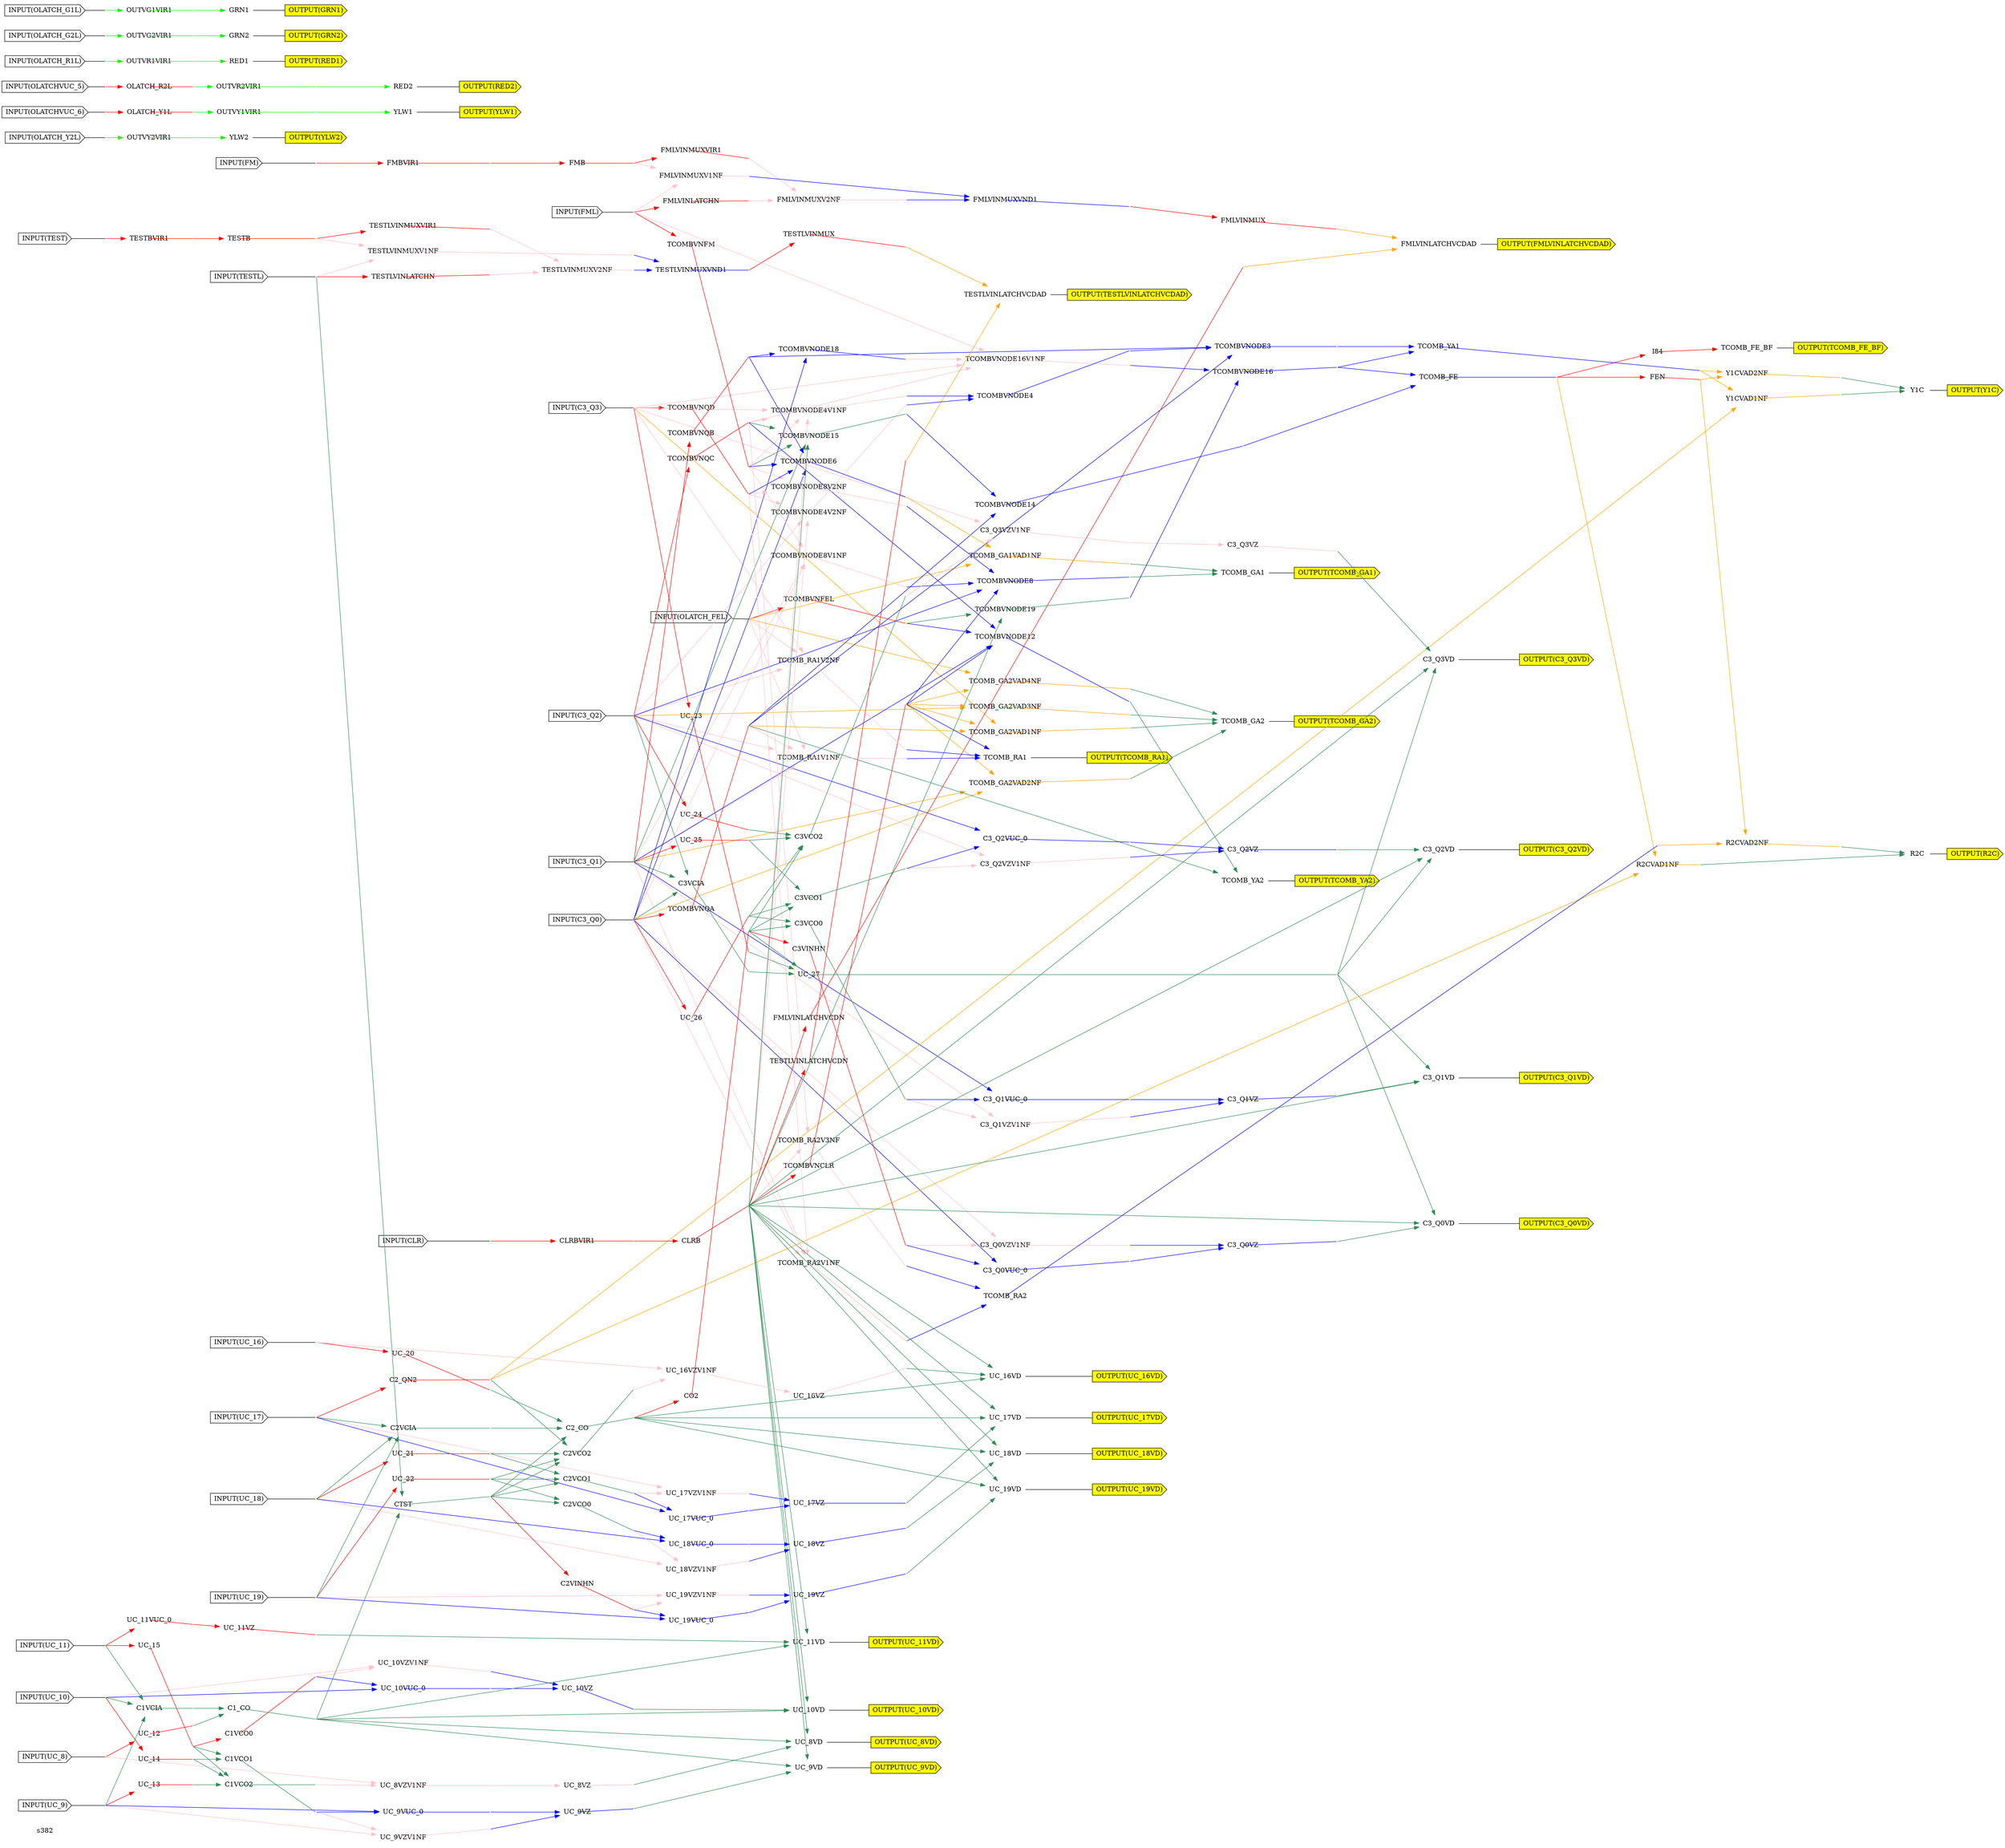 digraph a
{
	//24 Inputs
	//27 Outputs
	//158 Gates
	overlap = false;
	rankdir = LR;
	splines = false;
	"s382" [color = invis]
	FM [label = "INPUT(FM)" shape = cds style = filled fillcolor = white]
	OFM [label = "", fixedsize="false", width=0, height=0, shape=none]
	FM -> OFM [arrowhead=none]
	TEST [label = "INPUT(TEST)" shape = cds style = filled fillcolor = white]
	OTEST [label = "", fixedsize="false", width=0, height=0, shape=none]
	TEST -> OTEST [arrowhead=none]
	CLR [label = "INPUT(CLR)" shape = cds style = filled fillcolor = white]
	OCLR [label = "", fixedsize="false", width=0, height=0, shape=none]
	CLR -> OCLR [arrowhead=none]
	TESTL [label = "INPUT(TESTL)" shape = cds style = filled fillcolor = white]
	OTESTL [label = "", fixedsize="false", width=0, height=0, shape=none]
	TESTL -> OTESTL [arrowhead=none]
	FML [label = "INPUT(FML)" shape = cds style = filled fillcolor = white]
	OFML [label = "", fixedsize="false", width=0, height=0, shape=none]
	FML -> OFML [arrowhead=none]
	OLATCH_Y2L [label = "INPUT(OLATCH_Y2L)" shape = cds style = filled fillcolor = white]
	OOLATCH_Y2L [label = "", fixedsize="false", width=0, height=0, shape=none]
	OLATCH_Y2L -> OOLATCH_Y2L [arrowhead=none]
	OLATCHVUC_6 [label = "INPUT(OLATCHVUC_6)" shape = cds style = filled fillcolor = white]
	OOLATCHVUC_6 [label = "", fixedsize="false", width=0, height=0, shape=none]
	OLATCHVUC_6 -> OOLATCHVUC_6 [arrowhead=none]
	OLATCHVUC_5 [label = "INPUT(OLATCHVUC_5)" shape = cds style = filled fillcolor = white]
	OOLATCHVUC_5 [label = "", fixedsize="false", width=0, height=0, shape=none]
	OLATCHVUC_5 -> OOLATCHVUC_5 [arrowhead=none]
	OLATCH_R1L [label = "INPUT(OLATCH_R1L)" shape = cds style = filled fillcolor = white]
	OOLATCH_R1L [label = "", fixedsize="false", width=0, height=0, shape=none]
	OLATCH_R1L -> OOLATCH_R1L [arrowhead=none]
	OLATCH_G2L [label = "INPUT(OLATCH_G2L)" shape = cds style = filled fillcolor = white]
	OOLATCH_G2L [label = "", fixedsize="false", width=0, height=0, shape=none]
	OLATCH_G2L -> OOLATCH_G2L [arrowhead=none]
	OLATCH_G1L [label = "INPUT(OLATCH_G1L)" shape = cds style = filled fillcolor = white]
	OOLATCH_G1L [label = "", fixedsize="false", width=0, height=0, shape=none]
	OLATCH_G1L -> OOLATCH_G1L [arrowhead=none]
	OLATCH_FEL [label = "INPUT(OLATCH_FEL)" shape = cds style = filled fillcolor = white]
	OOLATCH_FEL [label = "", fixedsize="false", width=0, height=0, shape=none]
	OLATCH_FEL -> OOLATCH_FEL [arrowhead=none]
	C3_Q3 [label = "INPUT(C3_Q3)" shape = cds style = filled fillcolor = white]
	OC3_Q3 [label = "", fixedsize="false", width=0, height=0, shape=none]
	C3_Q3 -> OC3_Q3 [arrowhead=none]
	C3_Q2 [label = "INPUT(C3_Q2)" shape = cds style = filled fillcolor = white]
	OC3_Q2 [label = "", fixedsize="false", width=0, height=0, shape=none]
	C3_Q2 -> OC3_Q2 [arrowhead=none]
	C3_Q1 [label = "INPUT(C3_Q1)" shape = cds style = filled fillcolor = white]
	OC3_Q1 [label = "", fixedsize="false", width=0, height=0, shape=none]
	C3_Q1 -> OC3_Q1 [arrowhead=none]
	C3_Q0 [label = "INPUT(C3_Q0)" shape = cds style = filled fillcolor = white]
	OC3_Q0 [label = "", fixedsize="false", width=0, height=0, shape=none]
	C3_Q0 -> OC3_Q0 [arrowhead=none]
	UC_16 [label = "INPUT(UC_16)" shape = cds style = filled fillcolor = white]
	OUC_16 [label = "", fixedsize="false", width=0, height=0, shape=none]
	UC_16 -> OUC_16 [arrowhead=none]
	UC_17 [label = "INPUT(UC_17)" shape = cds style = filled fillcolor = white]
	OUC_17 [label = "", fixedsize="false", width=0, height=0, shape=none]
	UC_17 -> OUC_17 [arrowhead=none]
	UC_18 [label = "INPUT(UC_18)" shape = cds style = filled fillcolor = white]
	OUC_18 [label = "", fixedsize="false", width=0, height=0, shape=none]
	UC_18 -> OUC_18 [arrowhead=none]
	UC_19 [label = "INPUT(UC_19)" shape = cds style = filled fillcolor = white]
	OUC_19 [label = "", fixedsize="false", width=0, height=0, shape=none]
	UC_19 -> OUC_19 [arrowhead=none]
	UC_8 [label = "INPUT(UC_8)" shape = cds style = filled fillcolor = white]
	OUC_8 [label = "", fixedsize="false", width=0, height=0, shape=none]
	UC_8 -> OUC_8 [arrowhead=none]
	UC_9 [label = "INPUT(UC_9)" shape = cds style = filled fillcolor = white]
	OUC_9 [label = "", fixedsize="false", width=0, height=0, shape=none]
	UC_9 -> OUC_9 [arrowhead=none]
	UC_10 [label = "INPUT(UC_10)" shape = cds style = filled fillcolor = white]
	OUC_10 [label = "", fixedsize="false", width=0, height=0, shape=none]
	UC_10 -> OUC_10 [arrowhead=none]
	UC_11 [label = "INPUT(UC_11)" shape = cds style = filled fillcolor = white]
	OUC_11 [label = "", fixedsize="false", width=0, height=0, shape=none]
	UC_11 -> OUC_11 [arrowhead=none]
	OGRN1 [label = "OUTPUT(GRN1)" shape = cds style = filled fillcolor = yellow]
	OGRN2 [label = "OUTPUT(GRN2)" shape = cds style = filled fillcolor = yellow]
	ORED1 [label = "OUTPUT(RED1)" shape = cds style = filled fillcolor = yellow]
	OYLW2 [label = "OUTPUT(YLW2)" shape = cds style = filled fillcolor = yellow]
	ORED2 [label = "OUTPUT(RED2)" shape = cds style = filled fillcolor = yellow]
	OYLW1 [label = "OUTPUT(YLW1)" shape = cds style = filled fillcolor = yellow]
	OTCOMB_FE_BF [label = "OUTPUT(TCOMB_FE_BF)" shape = cds style = filled fillcolor = yellow]
	OFMLVINLATCHVCDAD [label = "OUTPUT(FMLVINLATCHVCDAD)" shape = cds style = filled fillcolor = yellow]
	OTESTLVINLATCHVCDAD [label = "OUTPUT(TESTLVINLATCHVCDAD)" shape = cds style = filled fillcolor = yellow]
	OTCOMB_RA1 [label = "OUTPUT(TCOMB_RA1)" shape = cds style = filled fillcolor = yellow]
	OUC_11VD [label = "OUTPUT(UC_11VD)" shape = cds style = filled fillcolor = yellow]
	OTCOMB_GA2 [label = "OUTPUT(TCOMB_GA2)" shape = cds style = filled fillcolor = yellow]
	OTCOMB_YA2 [label = "OUTPUT(TCOMB_YA2)" shape = cds style = filled fillcolor = yellow]
	OTCOMB_GA1 [label = "OUTPUT(TCOMB_GA1)" shape = cds style = filled fillcolor = yellow]
	OUC_8VD [label = "OUTPUT(UC_8VD)" shape = cds style = filled fillcolor = yellow]
	OUC_9VD [label = "OUTPUT(UC_9VD)" shape = cds style = filled fillcolor = yellow]
	OUC_10VD [label = "OUTPUT(UC_10VD)" shape = cds style = filled fillcolor = yellow]
	OUC_16VD [label = "OUTPUT(UC_16VD)" shape = cds style = filled fillcolor = yellow]
	OUC_17VD [label = "OUTPUT(UC_17VD)" shape = cds style = filled fillcolor = yellow]
	OUC_18VD [label = "OUTPUT(UC_18VD)" shape = cds style = filled fillcolor = yellow]
	OUC_19VD [label = "OUTPUT(UC_19VD)" shape = cds style = filled fillcolor = yellow]
	OY1C [label = "OUTPUT(Y1C)" shape = cds style = filled fillcolor = yellow]
	OR2C [label = "OUTPUT(R2C)" shape = cds style = filled fillcolor = yellow]
	OC3_Q3VD [label = "OUTPUT(C3_Q3VD)" shape = cds style = filled fillcolor = yellow]
	OC3_Q2VD [label = "OUTPUT(C3_Q2VD)" shape = cds style = filled fillcolor = yellow]
	OC3_Q1VD [label = "OUTPUT(C3_Q1VD)" shape = cds style = filled fillcolor = yellow]
	OC3_Q0VD [label = "OUTPUT(C3_Q0VD)" shape = cds style = filled fillcolor = yellow]
	TESTLVINLATCHN [label = "TESTLVINLATCHN" shape = none fillcolor = red image="NOT.png"];
	OTESTLVINLATCHN [label = "", fixedsize="false", width=0, height=0, shape=none]
	TESTLVINLATCHN -> OTESTLVINLATCHN [arrowhead=none color = red tailclip=false]
	OTESTL -> TESTLVINLATCHN [color = red];
	FMLVINLATCHN [label = "FMLVINLATCHN" shape = none fillcolor = red image="NOT.png"];
	OFMLVINLATCHN [label = "", fixedsize="false", width=0, height=0, shape=none]
	FMLVINLATCHN -> OFMLVINLATCHN [arrowhead=none color = red tailclip=false]
	OFML -> FMLVINLATCHN [color = red];
	OLATCH_Y1L [label = "OLATCH_Y1L" shape = none fillcolor = red image="NOT.png"];
	OOLATCH_Y1L [label = "", fixedsize="false", width=0, height=0, shape=none]
	OLATCH_Y1L -> OOLATCH_Y1L [arrowhead=none color = red tailclip=false]
	OOLATCHVUC_6 -> OLATCH_Y1L [color = red];
	OLATCH_R2L [label = "OLATCH_R2L" shape = none fillcolor = red image="NOT.png"];
	OOLATCH_R2L [label = "", fixedsize="false", width=0, height=0, shape=none]
	OLATCH_R2L -> OOLATCH_R2L [arrowhead=none color = red tailclip=false]
	OOLATCHVUC_5 -> OLATCH_R2L [color = red];
	UC_23 [label = "UC_23" shape = none fillcolor = red image="NOT.png"];
	OUC_23 [label = "", fixedsize="false", width=0, height=0, shape=none]
	UC_23 -> OUC_23 [arrowhead=none color = red tailclip=false]
	OC3_Q3 -> UC_23 [color = red];
	UC_24 [label = "UC_24" shape = none fillcolor = red image="NOT.png"];
	OUC_24 [label = "", fixedsize="false", width=0, height=0, shape=none]
	UC_24 -> OUC_24 [arrowhead=none color = red tailclip=false]
	OC3_Q2 -> UC_24 [color = red];
	UC_25 [label = "UC_25" shape = none fillcolor = red image="NOT.png"];
	OUC_25 [label = "", fixedsize="false", width=0, height=0, shape=none]
	UC_25 -> OUC_25 [arrowhead=none color = red tailclip=false]
	OC3_Q1 -> UC_25 [color = red];
	UC_26 [label = "UC_26" shape = none fillcolor = red image="NOT.png"];
	OUC_26 [label = "", fixedsize="false", width=0, height=0, shape=none]
	UC_26 -> OUC_26 [arrowhead=none color = red tailclip=false]
	OC3_Q0 -> UC_26 [color = red];
	UC_20 [label = "UC_20" shape = none fillcolor = red image="NOT.png"];
	OUC_20 [label = "", fixedsize="false", width=0, height=0, shape=none]
	UC_20 -> OUC_20 [arrowhead=none color = red tailclip=false]
	OUC_16 -> UC_20 [color = red];
	C2_QN2 [label = "C2_QN2" shape = none fillcolor = red image="NOT.png"];
	OC2_QN2 [label = "", fixedsize="false", width=0, height=0, shape=none]
	C2_QN2 -> OC2_QN2 [arrowhead=none color = red tailclip=false]
	OUC_17 -> C2_QN2 [color = red];
	UC_21 [label = "UC_21" shape = none fillcolor = red image="NOT.png"];
	OUC_21 [label = "", fixedsize="false", width=0, height=0, shape=none]
	UC_21 -> OUC_21 [arrowhead=none color = red tailclip=false]
	OUC_18 -> UC_21 [color = red];
	UC_22 [label = "UC_22" shape = none fillcolor = red image="NOT.png"];
	OUC_22 [label = "", fixedsize="false", width=0, height=0, shape=none]
	UC_22 -> OUC_22 [arrowhead=none color = red tailclip=false]
	OUC_19 -> UC_22 [color = red];
	UC_12 [label = "UC_12" shape = none fillcolor = red image="NOT.png"];
	OUC_12 [label = "", fixedsize="false", width=0, height=0, shape=none]
	UC_12 -> OUC_12 [arrowhead=none color = red tailclip=false]
	OUC_8 -> UC_12 [color = red];
	UC_13 [label = "UC_13" shape = none fillcolor = red image="NOT.png"];
	OUC_13 [label = "", fixedsize="false", width=0, height=0, shape=none]
	UC_13 -> OUC_13 [arrowhead=none color = red tailclip=false]
	OUC_9 -> UC_13 [color = red];
	UC_14 [label = "UC_14" shape = none fillcolor = red image="NOT.png"];
	OUC_14 [label = "", fixedsize="false", width=0, height=0, shape=none]
	UC_14 -> OUC_14 [arrowhead=none color = red tailclip=false]
	OUC_10 -> UC_14 [color = red];
	UC_15 [label = "UC_15" shape = none fillcolor = red image="NOT.png"];
	OUC_15 [label = "", fixedsize="false", width=0, height=0, shape=none]
	UC_15 -> OUC_15 [arrowhead=none color = red tailclip=false]
	OUC_11 -> UC_15 [color = red];
	FMBVIR1 [label = "FMBVIR1" shape = none fillcolor = red image="NOT.png"];
	OFMBVIR1 [label = "", fixedsize="false", width=0, height=0, shape=none]
	FMBVIR1 -> OFMBVIR1 [arrowhead=none color = red tailclip=false]
	OFM -> FMBVIR1 [color = red];
	CLRBVIR1 [label = "CLRBVIR1" shape = none fillcolor = red image="NOT.png"];
	OCLRBVIR1 [label = "", fixedsize="false", width=0, height=0, shape=none]
	CLRBVIR1 -> OCLRBVIR1 [arrowhead=none color = red tailclip=false]
	OCLR -> CLRBVIR1 [color = red];
	TCOMBVNFM [label = "TCOMBVNFM" shape = none fillcolor = red image="NOT.png"];
	OTCOMBVNFM [label = "", fixedsize="false", width=0, height=0, shape=none]
	TCOMBVNFM -> OTCOMBVNFM [arrowhead=none color = red tailclip=false]
	OFML -> TCOMBVNFM [color = red];
	TESTBVIR1 [label = "TESTBVIR1" shape = none fillcolor = red image="NOT.png"];
	OTESTBVIR1 [label = "", fixedsize="false", width=0, height=0, shape=none]
	TESTBVIR1 -> OTESTBVIR1 [arrowhead=none color = red tailclip=false]
	OTEST -> TESTBVIR1 [color = red];
	TCOMBVNQA [label = "TCOMBVNQA" shape = none fillcolor = red image="NOT.png"];
	OTCOMBVNQA [label = "", fixedsize="false", width=0, height=0, shape=none]
	TCOMBVNQA -> OTCOMBVNQA [arrowhead=none color = red tailclip=false]
	OC3_Q0 -> TCOMBVNQA [color = red];
	TCOMBVNQB [label = "TCOMBVNQB" shape = none fillcolor = red image="NOT.png"];
	OTCOMBVNQB [label = "", fixedsize="false", width=0, height=0, shape=none]
	TCOMBVNQB -> OTCOMBVNQB [arrowhead=none color = red tailclip=false]
	OC3_Q1 -> TCOMBVNQB [color = red];
	TCOMBVNQC [label = "TCOMBVNQC" shape = none fillcolor = red image="NOT.png"];
	OTCOMBVNQC [label = "", fixedsize="false", width=0, height=0, shape=none]
	TCOMBVNQC -> OTCOMBVNQC [arrowhead=none color = red tailclip=false]
	OC3_Q2 -> TCOMBVNQC [color = red];
	TCOMBVNQD [label = "TCOMBVNQD" shape = none fillcolor = red image="NOT.png"];
	OTCOMBVNQD [label = "", fixedsize="false", width=0, height=0, shape=none]
	TCOMBVNQD -> OTCOMBVNQD [arrowhead=none color = red tailclip=false]
	OC3_Q3 -> TCOMBVNQD [color = red];
	UC_11VUC_0 [label = "UC_11VUC_0" shape = none fillcolor = red image="NOT.png"];
	OUC_11VUC_0 [label = "", fixedsize="false", width=0, height=0, shape=none]
	UC_11VUC_0 -> OUC_11VUC_0 [arrowhead=none color = red tailclip=false]
	OUC_11 -> UC_11VUC_0 [color = red];
	OUTVG1VIR1 [label = "OUTVG1VIR1" shape = none fillcolor = green image="BUF.png"];
	OOUTVG1VIR1 [label = "", fixedsize="false", width=0, height=0, shape=none]
	OUTVG1VIR1 -> OOUTVG1VIR1 [arrowhead=none color = green tailclip=false]
	OOLATCH_G1L -> OUTVG1VIR1 [color = green];
	OUTVG2VIR1 [label = "OUTVG2VIR1" shape = none fillcolor = green image="BUF.png"];
	OOUTVG2VIR1 [label = "", fixedsize="false", width=0, height=0, shape=none]
	OUTVG2VIR1 -> OOUTVG2VIR1 [arrowhead=none color = green tailclip=false]
	OOLATCH_G2L -> OUTVG2VIR1 [color = green];
	TCOMBVNFEL [label = "TCOMBVNFEL" shape = none fillcolor = red image="NOT.png"];
	OTCOMBVNFEL [label = "", fixedsize="false", width=0, height=0, shape=none]
	TCOMBVNFEL -> OTCOMBVNFEL [arrowhead=none color = red tailclip=false]
	OOLATCH_FEL -> TCOMBVNFEL [color = red];
	OUTVR1VIR1 [label = "OUTVR1VIR1" shape = none fillcolor = green image="BUF.png"];
	OOUTVR1VIR1 [label = "", fixedsize="false", width=0, height=0, shape=none]
	OUTVR1VIR1 -> OOUTVR1VIR1 [arrowhead=none color = green tailclip=false]
	OOLATCH_R1L -> OUTVR1VIR1 [color = green];
	OUTVY2VIR1 [label = "OUTVY2VIR1" shape = none fillcolor = green image="BUF.png"];
	OOUTVY2VIR1 [label = "", fixedsize="false", width=0, height=0, shape=none]
	OUTVY2VIR1 -> OOUTVY2VIR1 [arrowhead=none color = green tailclip=false]
	OOLATCH_Y2L -> OUTVY2VIR1 [color = green];
	FMB [label = "FMB" shape = none fillcolor = red image="NOT.png"];
	OFMB [label = "", fixedsize="false", width=0, height=0, shape=none]
	FMB -> OFMB [arrowhead=none color = red tailclip=false]
	OFMBVIR1 -> FMB [color = red];
	CLRB [label = "CLRB" shape = none fillcolor = red image="NOT.png"];
	OCLRB [label = "", fixedsize="false", width=0, height=0, shape=none]
	CLRB -> OCLRB [arrowhead=none color = red tailclip=false]
	OCLRBVIR1 -> CLRB [color = red];
	TESTB [label = "TESTB" shape = none fillcolor = red image="NOT.png"];
	OTESTB [label = "", fixedsize="false", width=0, height=0, shape=none]
	TESTB -> OTESTB [arrowhead=none color = red tailclip=false]
	OTESTBVIR1 -> TESTB [color = red];
	UC_11VZ [label = "UC_11VZ" shape = none fillcolor = red image="NOT.png"];
	OUC_11VZ [label = "", fixedsize="false", width=0, height=0, shape=none]
	UC_11VZ -> OUC_11VZ [arrowhead=none color = red tailclip=false]
	OUC_11VUC_0 -> UC_11VZ [color = red];
	C1VCO0 [label = "C1VCO0" shape = none fillcolor = red image="NOT.png"];
	OC1VCO0 [label = "", fixedsize="false", width=0, height=0, shape=none]
	C1VCO0 -> OC1VCO0 [arrowhead=none color = red tailclip=false]
	OUC_15 -> C1VCO0 [color = red];
	GRN1 [label = "GRN1" shape = none fillcolor = green image="BUF.png"];
	GRN1 -> OGRN1 [arrowhead=none color = black]
	OOUTVG1VIR1 -> GRN1 [color = green];
	GRN2 [label = "GRN2" shape = none fillcolor = green image="BUF.png"];
	GRN2 -> OGRN2 [arrowhead=none color = black]
	OOUTVG2VIR1 -> GRN2 [color = green];
	RED1 [label = "RED1" shape = none fillcolor = green image="BUF.png"];
	RED1 -> ORED1 [arrowhead=none color = black]
	OOUTVR1VIR1 -> RED1 [color = green];
	YLW2 [label = "YLW2" shape = none fillcolor = green image="BUF.png"];
	YLW2 -> OYLW2 [arrowhead=none color = black]
	OOUTVY2VIR1 -> YLW2 [color = green];
	OUTVR2VIR1 [label = "OUTVR2VIR1" shape = none fillcolor = green image="BUF.png"];
	OOUTVR2VIR1 [label = "", fixedsize="false", width=0, height=0, shape=none]
	OUTVR2VIR1 -> OOUTVR2VIR1 [arrowhead=none color = green tailclip=false]
	OOLATCH_R2L -> OUTVR2VIR1 [color = green];
	OUTVY1VIR1 [label = "OUTVY1VIR1" shape = none fillcolor = green image="BUF.png"];
	OOUTVY1VIR1 [label = "", fixedsize="false", width=0, height=0, shape=none]
	OUTVY1VIR1 -> OOUTVY1VIR1 [arrowhead=none color = green tailclip=false]
	OOLATCH_Y1L -> OUTVY1VIR1 [color = green];
	FMLVINMUXVIR1 [label = "FMLVINMUXVIR1" shape = none fillcolor = red image="NOT.png"];
	OFMLVINMUXVIR1 [label = "", fixedsize="false", width=0, height=0, shape=none]
	FMLVINMUXVIR1 -> OFMLVINMUXVIR1 [arrowhead=none color = red tailclip=false]
	OFMB -> FMLVINMUXVIR1 [color = red];
	TESTLVINLATCHVCDN [label = "TESTLVINLATCHVCDN" shape = none fillcolor = red image="NOT.png"];
	OTESTLVINLATCHVCDN [label = "", fixedsize="false", width=0, height=0, shape=none]
	TESTLVINLATCHVCDN -> OTESTLVINLATCHVCDN [arrowhead=none color = red tailclip=false]
	OCLRB -> TESTLVINLATCHVCDN [color = red];
	FMLVINLATCHVCDN [label = "FMLVINLATCHVCDN" shape = none fillcolor = red image="NOT.png"];
	OFMLVINLATCHVCDN [label = "", fixedsize="false", width=0, height=0, shape=none]
	FMLVINLATCHVCDN -> OFMLVINLATCHVCDN [arrowhead=none color = red tailclip=false]
	OCLRB -> FMLVINLATCHVCDN [color = red];
	TCOMBVNCLR [label = "TCOMBVNCLR" shape = none fillcolor = red image="NOT.png"];
	OTCOMBVNCLR [label = "", fixedsize="false", width=0, height=0, shape=none]
	TCOMBVNCLR -> OTCOMBVNCLR [arrowhead=none color = red tailclip=false]
	OCLRB -> TCOMBVNCLR [color = red];
	TESTLVINMUXVIR1 [label = "TESTLVINMUXVIR1" shape = none fillcolor = red image="NOT.png"];
	OTESTLVINMUXVIR1 [label = "", fixedsize="false", width=0, height=0, shape=none]
	TESTLVINMUXVIR1 -> OTESTLVINMUXVIR1 [arrowhead=none color = red tailclip=false]
	OTESTB -> TESTLVINMUXVIR1 [color = red];
	RED2 [label = "RED2" shape = none fillcolor = green image="BUF.png"];
	RED2 -> ORED2 [arrowhead=none color = black]
	OOUTVR2VIR1 -> RED2 [color = green];
	YLW1 [label = "YLW1" shape = none fillcolor = green image="BUF.png"];
	YLW1 -> OYLW1 [arrowhead=none color = black]
	OOUTVY1VIR1 -> YLW1 [color = green];
	C2VINHN [label = "C2VINHN" shape = none fillcolor = red image="NOT.png"];
	OC2VINHN [label = "", fixedsize="false", width=0, height=0, shape=none]
	C2VINHN -> OC2VINHN [arrowhead=none color = red tailclip=false]
	OCTST -> C2VINHN [color = red];
	UC_8VZ [label = "UC_8VZ" shape = none fillcolor = pink image="OR.png"];
	OUC_8VZ [label = "", fixedsize="false", width=0, height=0, shape=none]
	UC_8VZ -> OUC_8VZ [arrowhead=none color = pink tailclip=false]
	OUC_8VZV1NF -> UC_8VZ [color = pink];
	CO2 [label = "CO2" shape = none fillcolor = red image="NOT.png"];
	OCO2 [label = "", fixedsize="false", width=0, height=0, shape=none]
	CO2 -> OCO2 [arrowhead=none color = red tailclip=false]
	OC2_CO -> CO2 [color = red];
	FMLVINMUX [label = "FMLVINMUX" shape = none fillcolor = red image="NOT.png"];
	OFMLVINMUX [label = "", fixedsize="false", width=0, height=0, shape=none]
	FMLVINMUX -> OFMLVINMUX [arrowhead=none color = red tailclip=false]
	OFMLVINMUXVND1 -> FMLVINMUX [color = red];
	TESTLVINMUX [label = "TESTLVINMUX" shape = none fillcolor = red image="NOT.png"];
	OTESTLVINMUX [label = "", fixedsize="false", width=0, height=0, shape=none]
	TESTLVINMUX -> OTESTLVINMUX [arrowhead=none color = red tailclip=false]
	OTESTLVINMUXVND1 -> TESTLVINMUX [color = red];
	I84 [label = "I84" shape = none fillcolor = red image="NOT.png"];
	OI84 [label = "", fixedsize="false", width=0, height=0, shape=none]
	I84 -> OI84 [arrowhead=none color = red tailclip=false]
	OTCOMB_FE -> I84 [color = red];
	FEN [label = "FEN" shape = none fillcolor = red image="NOT.png"];
	OFEN [label = "", fixedsize="false", width=0, height=0, shape=none]
	FEN -> OFEN [arrowhead=none color = red tailclip=false]
	OTCOMB_FE -> FEN [color = red];
	UC_16VZ [label = "UC_16VZ" shape = none fillcolor = pink image="OR.png"];
	OUC_16VZ [label = "", fixedsize="false", width=0, height=0, shape=none]
	UC_16VZ -> OUC_16VZ [arrowhead=none color = pink tailclip=false]
	OUC_16VZV1NF -> UC_16VZ [color = pink];
	C3VINHN [label = "C3VINHN" shape = none fillcolor = red image="NOT.png"];
	OC3VINHN [label = "", fixedsize="false", width=0, height=0, shape=none]
	C3VINHN -> OC3VINHN [arrowhead=none color = red tailclip=false]
	OCO2 -> C3VINHN [color = red];
	TCOMB_FE_BF [label = "TCOMB_FE_BF" shape = none fillcolor = red image="NOT.png"];
	TCOMB_FE_BF -> OTCOMB_FE_BF [arrowhead=none color = black]
	OI84 -> TCOMB_FE_BF [color = red];
	C3_Q3VZ [label = "C3_Q3VZ" shape = none fillcolor = pink image="OR.png"];
	OC3_Q3VZ [label = "", fixedsize="false", width=0, height=0, shape=none]
	C3_Q3VZ -> OC3_Q3VZ [arrowhead=none color = pink tailclip=false]
	OC3_Q3VZV1NF -> C3_Q3VZ [color = pink];
	TCOMB_GA1VAD1NF [label = "TCOMB_GA1VAD1NF" shape = none fillcolor = orange image="AND.png"];
	OTCOMB_GA1VAD1NF [label = "", fixedsize="false", width=0, height=0, shape=none]
	TCOMB_GA1VAD1NF -> OTCOMB_GA1VAD1NF [arrowhead=none color = orange tailclip=false]
	OTCOMBVNODE6 -> TCOMB_GA1VAD1NF [color = orange];
	OOLATCH_FEL -> TCOMB_GA1VAD1NF [color = orange];
	TCOMB_GA2VAD4NF [label = "TCOMB_GA2VAD4NF" shape = none fillcolor = orange image="AND.png"];
	OTCOMB_GA2VAD4NF [label = "", fixedsize="false", width=0, height=0, shape=none]
	TCOMB_GA2VAD4NF -> OTCOMB_GA2VAD4NF [arrowhead=none color = orange tailclip=false]
	OOLATCH_FEL -> TCOMB_GA2VAD4NF [color = orange];
	OTCOMBVNCLR -> TCOMB_GA2VAD4NF [color = orange];
	TCOMB_GA2VAD3NF [label = "TCOMB_GA2VAD3NF" shape = none fillcolor = orange image="AND.png"];
	OTCOMB_GA2VAD3NF [label = "", fixedsize="false", width=0, height=0, shape=none]
	TCOMB_GA2VAD3NF -> OTCOMB_GA2VAD3NF [arrowhead=none color = orange tailclip=false]
	OC3_Q2 -> TCOMB_GA2VAD3NF [color = orange];
	OTCOMBVNCLR -> TCOMB_GA2VAD3NF [color = orange];
	TCOMB_GA2VAD2NF [label = "TCOMB_GA2VAD2NF" shape = none fillcolor = orange image="AND.png"];
	OTCOMB_GA2VAD2NF [label = "", fixedsize="false", width=0, height=0, shape=none]
	TCOMB_GA2VAD2NF -> OTCOMB_GA2VAD2NF [arrowhead=none color = orange tailclip=false]
	OC3_Q0 -> TCOMB_GA2VAD2NF [color = orange];
	OC3_Q1 -> TCOMB_GA2VAD2NF [color = orange];
	OTCOMBVNCLR -> TCOMB_GA2VAD2NF [color = orange];
	TCOMB_GA2VAD1NF [label = "TCOMB_GA2VAD1NF" shape = none fillcolor = orange image="AND.png"];
	OTCOMB_GA2VAD1NF [label = "", fixedsize="false", width=0, height=0, shape=none]
	TCOMB_GA2VAD1NF -> OTCOMB_GA2VAD1NF [arrowhead=none color = orange tailclip=false]
	OTCOMBVNQA -> TCOMB_GA2VAD1NF [color = orange];
	OC3_Q3 -> TCOMB_GA2VAD1NF [color = orange];
	OTCOMBVNCLR -> TCOMB_GA2VAD1NF [color = orange];
	R2CVAD1NF [label = "R2CVAD1NF" shape = none fillcolor = orange image="AND.png"];
	OR2CVAD1NF [label = "", fixedsize="false", width=0, height=0, shape=none]
	R2CVAD1NF -> OR2CVAD1NF [arrowhead=none color = orange tailclip=false]
	OTCOMB_FE -> R2CVAD1NF [color = orange];
	OC2_QN2 -> R2CVAD1NF [color = orange];
	FMLVINLATCHVCDAD [label = "FMLVINLATCHVCDAD" shape = none fillcolor = orange image="AND.png"];
	FMLVINLATCHVCDAD -> OFMLVINLATCHVCDAD [arrowhead=none color = black]
	OFMLVINLATCHVCDN -> FMLVINLATCHVCDAD [color = orange];
	OFMLVINMUX -> FMLVINLATCHVCDAD [color = orange];
	Y1CVAD1NF [label = "Y1CVAD1NF" shape = none fillcolor = orange image="AND.png"];
	OY1CVAD1NF [label = "", fixedsize="false", width=0, height=0, shape=none]
	Y1CVAD1NF -> OY1CVAD1NF [arrowhead=none color = orange tailclip=false]
	OTCOMB_YA1 -> Y1CVAD1NF [color = orange];
	OC2_QN2 -> Y1CVAD1NF [color = orange];
	TESTLVINLATCHVCDAD [label = "TESTLVINLATCHVCDAD" shape = none fillcolor = orange image="AND.png"];
	TESTLVINLATCHVCDAD -> OTESTLVINLATCHVCDAD [arrowhead=none color = black]
	OTESTLVINLATCHVCDN -> TESTLVINLATCHVCDAD [color = orange];
	OTESTLVINMUX -> TESTLVINLATCHVCDAD [color = orange];
	Y1CVAD2NF [label = "Y1CVAD2NF" shape = none fillcolor = orange image="AND.png"];
	OY1CVAD2NF [label = "", fixedsize="false", width=0, height=0, shape=none]
	Y1CVAD2NF -> OY1CVAD2NF [arrowhead=none color = orange tailclip=false]
	OFEN -> Y1CVAD2NF [color = orange];
	OTCOMB_YA1 -> Y1CVAD2NF [color = orange];
	R2CVAD2NF [label = "R2CVAD2NF" shape = none fillcolor = orange image="AND.png"];
	OR2CVAD2NF [label = "", fixedsize="false", width=0, height=0, shape=none]
	R2CVAD2NF -> OR2CVAD2NF [arrowhead=none color = orange tailclip=false]
	OFEN -> R2CVAD2NF [color = orange];
	OTCOMB_RA2 -> R2CVAD2NF [color = orange];
	TCOMB_RA1V2NF [label = "TCOMB_RA1V2NF" shape = none fillcolor = pink image="OR.png"];
	OTCOMB_RA1V2NF [label = "", fixedsize="false", width=0, height=0, shape=none]
	TCOMB_RA1V2NF -> OTCOMB_RA1V2NF [arrowhead=none color = pink tailclip=false]
	OC3_Q2 -> TCOMB_RA1V2NF [color = pink];
	OC3_Q3 -> TCOMB_RA1V2NF [color = pink];
	OOLATCH_FEL -> TCOMB_RA1V2NF [color = pink];
	TCOMBVNODE8V1NF [label = "TCOMBVNODE8V1NF" shape = none fillcolor = pink image="OR.png"];
	OTCOMBVNODE8V1NF [label = "", fixedsize="false", width=0, height=0, shape=none]
	TCOMBVNODE8V1NF -> OTCOMBVNODE8V1NF [arrowhead=none color = pink tailclip=false]
	OC3_Q0 -> TCOMBVNODE8V1NF [color = pink];
	OC3_Q1 -> TCOMBVNODE8V1NF [color = pink];
	OTCOMBVNFM -> TCOMBVNODE8V1NF [color = pink];
	TCOMB_RA1V1NF [label = "TCOMB_RA1V1NF" shape = none fillcolor = pink image="OR.png"];
	OTCOMB_RA1V1NF [label = "", fixedsize="false", width=0, height=0, shape=none]
	TCOMB_RA1V1NF -> OTCOMB_RA1V1NF [arrowhead=none color = pink tailclip=false]
	OTCOMBVNQA -> TCOMB_RA1V1NF [color = pink];
	OC3_Q1 -> TCOMB_RA1V1NF [color = pink];
	OC3_Q2 -> TCOMB_RA1V1NF [color = pink];
	OOLATCH_FEL -> TCOMB_RA1V1NF [color = pink];
	TCOMBVNODE8V2NF [label = "TCOMBVNODE8V2NF" shape = none fillcolor = pink image="OR.png"];
	OTCOMBVNODE8V2NF [label = "", fixedsize="false", width=0, height=0, shape=none]
	TCOMBVNODE8V2NF -> OTCOMBVNODE8V2NF [arrowhead=none color = pink tailclip=false]
	OTCOMBVNQD -> TCOMBVNODE8V2NF [color = pink];
	OTCOMBVNFM -> TCOMBVNODE8V2NF [color = pink];
	FMLVINMUXV1NF [label = "FMLVINMUXV1NF" shape = none fillcolor = pink image="OR.png"];
	OFMLVINMUXV1NF [label = "", fixedsize="false", width=0, height=0, shape=none]
	FMLVINMUXV1NF -> OFMLVINMUXV1NF [arrowhead=none color = pink tailclip=false]
	OFMB -> FMLVINMUXV1NF [color = pink];
	OFML -> FMLVINMUXV1NF [color = pink];
	TCOMB_RA2V3NF [label = "TCOMB_RA2V3NF" shape = none fillcolor = pink image="OR.png"];
	OTCOMB_RA2V3NF [label = "", fixedsize="false", width=0, height=0, shape=none]
	TCOMB_RA2V3NF -> OTCOMB_RA2V3NF [arrowhead=none color = pink tailclip=false]
	OTCOMBVNQC -> TCOMB_RA2V3NF [color = pink];
	OCLRB -> TCOMB_RA2V3NF [color = pink];
	TCOMB_RA2V1NF [label = "TCOMB_RA2V1NF" shape = none fillcolor = pink image="OR.png"];
	OTCOMB_RA2V1NF [label = "", fixedsize="false", width=0, height=0, shape=none]
	TCOMB_RA2V1NF -> OTCOMB_RA2V1NF [arrowhead=none color = pink tailclip=false]
	OC3_Q0 -> TCOMB_RA2V1NF [color = pink];
	OC3_Q1 -> TCOMB_RA2V1NF [color = pink];
	OTCOMBVNQD -> TCOMB_RA2V1NF [color = pink];
	OCLRB -> TCOMB_RA2V1NF [color = pink];
	TCOMBVNODE4V2NF [label = "TCOMBVNODE4V2NF" shape = none fillcolor = pink image="OR.png"];
	OTCOMBVNODE4V2NF [label = "", fixedsize="false", width=0, height=0, shape=none]
	TCOMBVNODE4V2NF -> OTCOMBVNODE4V2NF [arrowhead=none color = pink tailclip=false]
	OC3_Q2 -> TCOMBVNODE4V2NF [color = pink];
	OTCOMBVNQD -> TCOMBVNODE4V2NF [color = pink];
	OCLRB -> TCOMBVNODE4V2NF [color = pink];
	TCOMBVNODE4V1NF [label = "TCOMBVNODE4V1NF" shape = none fillcolor = pink image="OR.png"];
	OTCOMBVNODE4V1NF [label = "", fixedsize="false", width=0, height=0, shape=none]
	TCOMBVNODE4V1NF -> OTCOMBVNODE4V1NF [arrowhead=none color = pink tailclip=false]
	OTCOMBVNQC -> TCOMBVNODE4V1NF [color = pink];
	OC3_Q3 -> TCOMBVNODE4V1NF [color = pink];
	OTCOMBVNFM -> TCOMBVNODE4V1NF [color = pink];
	OCLRB -> TCOMBVNODE4V1NF [color = pink];
	TESTLVINMUXV1NF [label = "TESTLVINMUXV1NF" shape = none fillcolor = pink image="OR.png"];
	OTESTLVINMUXV1NF [label = "", fixedsize="false", width=0, height=0, shape=none]
	TESTLVINMUXV1NF -> OTESTLVINMUXV1NF [arrowhead=none color = pink tailclip=false]
	OTESTB -> TESTLVINMUXV1NF [color = pink];
	OTESTL -> TESTLVINMUXV1NF [color = pink];
	TCOMBVNODE16V1NF [label = "TCOMBVNODE16V1NF" shape = none fillcolor = pink image="OR.png"];
	OTCOMBVNODE16V1NF [label = "", fixedsize="false", width=0, height=0, shape=none]
	TCOMBVNODE16V1NF -> OTCOMBVNODE16V1NF [arrowhead=none color = pink tailclip=false]
	OTCOMBVNODE18 -> TCOMBVNODE16V1NF [color = pink];
	OFML -> TCOMBVNODE16V1NF [color = pink];
	OC3_Q3 -> TCOMBVNODE16V1NF [color = pink];
	OTCOMBVNQC -> TCOMBVNODE16V1NF [color = pink];
	UC_8VZV1NF [label = "UC_8VZV1NF" shape = none fillcolor = pink image="OR.png"];
	OUC_8VZV1NF [label = "", fixedsize="false", width=0, height=0, shape=none]
	UC_8VZV1NF -> OUC_8VZV1NF [arrowhead=none color = pink tailclip=false]
	OC1VCO2 -> UC_8VZV1NF [color = pink];
	OUC_8 -> UC_8VZV1NF [color = pink];
	UC_9VZV1NF [label = "UC_9VZV1NF" shape = none fillcolor = pink image="OR.png"];
	OUC_9VZV1NF [label = "", fixedsize="false", width=0, height=0, shape=none]
	UC_9VZV1NF -> OUC_9VZV1NF [arrowhead=none color = pink tailclip=false]
	OC1VCO1 -> UC_9VZV1NF [color = pink];
	OUC_9 -> UC_9VZV1NF [color = pink];
	UC_10VZV1NF [label = "UC_10VZV1NF" shape = none fillcolor = pink image="OR.png"];
	OUC_10VZV1NF [label = "", fixedsize="false", width=0, height=0, shape=none]
	UC_10VZV1NF -> OUC_10VZV1NF [arrowhead=none color = pink tailclip=false]
	OC1VCO0 -> UC_10VZV1NF [color = pink];
	OUC_10 -> UC_10VZV1NF [color = pink];
	FMLVINMUXV2NF [label = "FMLVINMUXV2NF" shape = none fillcolor = pink image="OR.png"];
	OFMLVINMUXV2NF [label = "", fixedsize="false", width=0, height=0, shape=none]
	FMLVINMUXV2NF -> OFMLVINMUXV2NF [arrowhead=none color = pink tailclip=false]
	OFMLVINMUXVIR1 -> FMLVINMUXV2NF [color = pink];
	OFMLVINLATCHN -> FMLVINMUXV2NF [color = pink];
	TESTLVINMUXV2NF [label = "TESTLVINMUXV2NF" shape = none fillcolor = pink image="OR.png"];
	OTESTLVINMUXV2NF [label = "", fixedsize="false", width=0, height=0, shape=none]
	TESTLVINMUXV2NF -> OTESTLVINMUXV2NF [arrowhead=none color = pink tailclip=false]
	OTESTLVINMUXVIR1 -> TESTLVINMUXV2NF [color = pink];
	OTESTLVINLATCHN -> TESTLVINMUXV2NF [color = pink];
	UC_16VZV1NF [label = "UC_16VZV1NF" shape = none fillcolor = pink image="OR.png"];
	OUC_16VZV1NF [label = "", fixedsize="false", width=0, height=0, shape=none]
	UC_16VZV1NF -> OUC_16VZV1NF [arrowhead=none color = pink tailclip=false]
	OC2VCO2 -> UC_16VZV1NF [color = pink];
	OUC_16 -> UC_16VZV1NF [color = pink];
	UC_17VZV1NF [label = "UC_17VZV1NF" shape = none fillcolor = pink image="OR.png"];
	OUC_17VZV1NF [label = "", fixedsize="false", width=0, height=0, shape=none]
	UC_17VZV1NF -> OUC_17VZV1NF [arrowhead=none color = pink tailclip=false]
	OC2VCO1 -> UC_17VZV1NF [color = pink];
	OUC_17 -> UC_17VZV1NF [color = pink];
	UC_18VZV1NF [label = "UC_18VZV1NF" shape = none fillcolor = pink image="OR.png"];
	OUC_18VZV1NF [label = "", fixedsize="false", width=0, height=0, shape=none]
	UC_18VZV1NF -> OUC_18VZV1NF [arrowhead=none color = pink tailclip=false]
	OC2VCO0 -> UC_18VZV1NF [color = pink];
	OUC_18 -> UC_18VZV1NF [color = pink];
	UC_19VZV1NF [label = "UC_19VZV1NF" shape = none fillcolor = pink image="OR.png"];
	OUC_19VZV1NF [label = "", fixedsize="false", width=0, height=0, shape=none]
	UC_19VZV1NF -> OUC_19VZV1NF [arrowhead=none color = pink tailclip=false]
	OC2VINHN -> UC_19VZV1NF [color = pink];
	OUC_19 -> UC_19VZV1NF [color = pink];
	C3_Q3VZV1NF [label = "C3_Q3VZV1NF" shape = none fillcolor = pink image="OR.png"];
	OC3_Q3VZV1NF [label = "", fixedsize="false", width=0, height=0, shape=none]
	C3_Q3VZV1NF -> OC3_Q3VZV1NF [arrowhead=none color = pink tailclip=false]
	OC3VCO2 -> C3_Q3VZV1NF [color = pink];
	OC3_Q3 -> C3_Q3VZV1NF [color = pink];
	C3_Q2VZV1NF [label = "C3_Q2VZV1NF" shape = none fillcolor = pink image="OR.png"];
	OC3_Q2VZV1NF [label = "", fixedsize="false", width=0, height=0, shape=none]
	C3_Q2VZV1NF -> OC3_Q2VZV1NF [arrowhead=none color = pink tailclip=false]
	OC3VCO1 -> C3_Q2VZV1NF [color = pink];
	OC3_Q2 -> C3_Q2VZV1NF [color = pink];
	C3_Q1VZV1NF [label = "C3_Q1VZV1NF" shape = none fillcolor = pink image="OR.png"];
	OC3_Q1VZV1NF [label = "", fixedsize="false", width=0, height=0, shape=none]
	C3_Q1VZV1NF -> OC3_Q1VZV1NF [arrowhead=none color = pink tailclip=false]
	OC3VCO0 -> C3_Q1VZV1NF [color = pink];
	OC3_Q1 -> C3_Q1VZV1NF [color = pink];
	C3_Q0VZV1NF [label = "C3_Q0VZV1NF" shape = none fillcolor = pink image="OR.png"];
	OC3_Q0VZV1NF [label = "", fixedsize="false", width=0, height=0, shape=none]
	C3_Q0VZV1NF -> OC3_Q0VZV1NF [arrowhead=none color = pink tailclip=false]
	OC3VINHN -> C3_Q0VZV1NF [color = pink];
	OC3_Q0 -> C3_Q0VZV1NF [color = pink];
	TCOMBVNODE18 [label = "TCOMBVNODE18" shape = none fillcolor = blue image="NAND.png"];
	OTCOMBVNODE18 [label = "", fixedsize="false", width=0, height=0, shape=none]
	TCOMBVNODE18 -> OTCOMBVNODE18 [arrowhead=none color = blue tailclip=false]
	OTCOMBVNQB -> TCOMBVNODE18 [color = blue];
	OC3_Q0 -> TCOMBVNODE18 [color = blue];
	TCOMBVNODE6 [label = "TCOMBVNODE6" shape = none fillcolor = blue image="NAND.png"];
	OTCOMBVNODE6 [label = "", fixedsize="false", width=0, height=0, shape=none]
	TCOMBVNODE6 -> OTCOMBVNODE6 [arrowhead=none color = blue tailclip=false]
	OTCOMBVNFM -> TCOMBVNODE6 [color = blue];
	OTCOMBVNQD -> TCOMBVNODE6 [color = blue];
	OTCOMBVNQB -> TCOMBVNODE6 [color = blue];
	OC3_Q0 -> TCOMBVNODE6 [color = blue];
	UC_9VUC_0 [label = "UC_9VUC_0" shape = none fillcolor = blue image="NAND.png"];
	OUC_9VUC_0 [label = "", fixedsize="false", width=0, height=0, shape=none]
	UC_9VUC_0 -> OUC_9VUC_0 [arrowhead=none color = blue tailclip=false]
	OC1VCO1 -> UC_9VUC_0 [color = blue];
	OUC_9 -> UC_9VUC_0 [color = blue];
	UC_10VUC_0 [label = "UC_10VUC_0" shape = none fillcolor = blue image="NAND.png"];
	OUC_10VUC_0 [label = "", fixedsize="false", width=0, height=0, shape=none]
	UC_10VUC_0 -> OUC_10VUC_0 [arrowhead=none color = blue tailclip=false]
	OC1VCO0 -> UC_10VUC_0 [color = blue];
	OUC_10 -> UC_10VUC_0 [color = blue];
	TCOMB_RA2 [label = "TCOMB_RA2" shape = none fillcolor = blue image="NAND.png"];
	OTCOMB_RA2 [label = "", fixedsize="false", width=0, height=0, shape=none]
	TCOMB_RA2 -> OTCOMB_RA2 [arrowhead=none color = blue tailclip=false]
	OTCOMB_RA2V3NF -> TCOMB_RA2 [color = blue];
	OTCOMB_RA2V1NF -> TCOMB_RA2 [color = blue];
	TCOMBVNODE4 [label = "TCOMBVNODE4" shape = none fillcolor = blue image="NAND.png"];
	OTCOMBVNODE4 [label = "", fixedsize="false", width=0, height=0, shape=none]
	TCOMBVNODE4 -> OTCOMBVNODE4 [arrowhead=none color = blue tailclip=false]
	OTCOMBVNODE4V2NF -> TCOMBVNODE4 [color = blue];
	OTCOMBVNODE4V1NF -> TCOMBVNODE4 [color = blue];
	TCOMBVNODE14 [label = "TCOMBVNODE14" shape = none fillcolor = blue image="NAND.png"];
	OTCOMBVNODE14 [label = "", fixedsize="false", width=0, height=0, shape=none]
	TCOMBVNODE14 -> OTCOMBVNODE14 [arrowhead=none color = blue tailclip=false]
	OTCOMBVNODE15 -> TCOMBVNODE14 [color = blue];
	OTCOMBVNQA -> TCOMBVNODE14 [color = blue];
	TCOMBVNODE12 [label = "TCOMBVNODE12" shape = none fillcolor = blue image="NAND.png"];
	OTCOMBVNODE12 [label = "", fixedsize="false", width=0, height=0, shape=none]
	TCOMBVNODE12 -> OTCOMBVNODE12 [arrowhead=none color = blue tailclip=false]
	OTCOMBVNCLR -> TCOMBVNODE12 [color = blue];
	OTCOMBVNFEL -> TCOMBVNODE12 [color = blue];
	OTCOMBVNQC -> TCOMBVNODE12 [color = blue];
	OC3_Q1 -> TCOMBVNODE12 [color = blue];
	TCOMBVNODE8 [label = "TCOMBVNODE8" shape = none fillcolor = blue image="NAND.png"];
	OTCOMBVNODE8 [label = "", fixedsize="false", width=0, height=0, shape=none]
	TCOMBVNODE8 -> OTCOMBVNODE8 [arrowhead=none color = blue tailclip=false]
	OTCOMBVNCLR -> TCOMBVNODE8 [color = blue];
	OC3_Q2 -> TCOMBVNODE8 [color = blue];
	OTCOMBVNODE8V2NF -> TCOMBVNODE8 [color = blue];
	OTCOMBVNODE8V1NF -> TCOMBVNODE8 [color = blue];
	TCOMB_RA1 [label = "TCOMB_RA1" shape = none fillcolor = blue image="NAND.png"];
	TCOMB_RA1 -> OTCOMB_RA1 [arrowhead=none color = black]
	OTCOMBVNCLR -> TCOMB_RA1 [color = blue];
	OTCOMB_RA1V2NF -> TCOMB_RA1 [color = blue];
	OTCOMB_RA1V1NF -> TCOMB_RA1 [color = blue];
	TCOMBVNODE16 [label = "TCOMBVNODE16" shape = none fillcolor = blue image="NAND.png"];
	OTCOMBVNODE16 [label = "", fixedsize="false", width=0, height=0, shape=none]
	TCOMBVNODE16 -> OTCOMBVNODE16 [arrowhead=none color = blue tailclip=false]
	OTCOMBVNODE19 -> TCOMBVNODE16 [color = blue];
	OTCOMBVNODE16V1NF -> TCOMBVNODE16 [color = blue];
	UC_9VZ [label = "UC_9VZ" shape = none fillcolor = blue image="NAND.png"];
	OUC_9VZ [label = "", fixedsize="false", width=0, height=0, shape=none]
	UC_9VZ -> OUC_9VZ [arrowhead=none color = blue tailclip=false]
	OUC_9VZV1NF -> UC_9VZ [color = blue];
	OUC_9VUC_0 -> UC_9VZ [color = blue];
	UC_10VZ [label = "UC_10VZ" shape = none fillcolor = blue image="NAND.png"];
	OUC_10VZ [label = "", fixedsize="false", width=0, height=0, shape=none]
	UC_10VZ -> OUC_10VZ [arrowhead=none color = blue tailclip=false]
	OUC_10VZV1NF -> UC_10VZ [color = blue];
	OUC_10VUC_0 -> UC_10VZ [color = blue];
	FMLVINMUXVND1 [label = "FMLVINMUXVND1" shape = none fillcolor = blue image="NAND.png"];
	OFMLVINMUXVND1 [label = "", fixedsize="false", width=0, height=0, shape=none]
	FMLVINMUXVND1 -> OFMLVINMUXVND1 [arrowhead=none color = blue tailclip=false]
	OFMLVINMUXV2NF -> FMLVINMUXVND1 [color = blue];
	OFMLVINMUXV1NF -> FMLVINMUXVND1 [color = blue];
	TCOMBVNODE3 [label = "TCOMBVNODE3" shape = none fillcolor = blue image="NAND.png"];
	OTCOMBVNODE3 [label = "", fixedsize="false", width=0, height=0, shape=none]
	TCOMBVNODE3 -> OTCOMBVNODE3 [arrowhead=none color = blue tailclip=false]
	OTCOMBVNODE4 -> TCOMBVNODE3 [color = blue];
	OTCOMBVNQB -> TCOMBVNODE3 [color = blue];
	OTCOMBVNQA -> TCOMBVNODE3 [color = blue];
	TESTLVINMUXVND1 [label = "TESTLVINMUXVND1" shape = none fillcolor = blue image="NAND.png"];
	OTESTLVINMUXVND1 [label = "", fixedsize="false", width=0, height=0, shape=none]
	TESTLVINMUXVND1 -> OTESTLVINMUXVND1 [arrowhead=none color = blue tailclip=false]
	OTESTLVINMUXV2NF -> TESTLVINMUXVND1 [color = blue];
	OTESTLVINMUXV1NF -> TESTLVINMUXVND1 [color = blue];
	TCOMB_FE [label = "TCOMB_FE" shape = none fillcolor = blue image="NAND.png"];
	OTCOMB_FE [label = "", fixedsize="false", width=0, height=0, shape=none]
	TCOMB_FE -> OTCOMB_FE [arrowhead=none color = blue tailclip=false]
	OTCOMBVNODE16 -> TCOMB_FE [color = blue];
	OTCOMBVNODE14 -> TCOMB_FE [color = blue];
	UC_17VUC_0 [label = "UC_17VUC_0" shape = none fillcolor = blue image="NAND.png"];
	OUC_17VUC_0 [label = "", fixedsize="false", width=0, height=0, shape=none]
	UC_17VUC_0 -> OUC_17VUC_0 [arrowhead=none color = blue tailclip=false]
	OC2VCO1 -> UC_17VUC_0 [color = blue];
	OUC_17 -> UC_17VUC_0 [color = blue];
	UC_18VUC_0 [label = "UC_18VUC_0" shape = none fillcolor = blue image="NAND.png"];
	OUC_18VUC_0 [label = "", fixedsize="false", width=0, height=0, shape=none]
	UC_18VUC_0 -> OUC_18VUC_0 [arrowhead=none color = blue tailclip=false]
	OC2VCO0 -> UC_18VUC_0 [color = blue];
	OUC_18 -> UC_18VUC_0 [color = blue];
	UC_19VUC_0 [label = "UC_19VUC_0" shape = none fillcolor = blue image="NAND.png"];
	OUC_19VUC_0 [label = "", fixedsize="false", width=0, height=0, shape=none]
	UC_19VUC_0 -> OUC_19VUC_0 [arrowhead=none color = blue tailclip=false]
	OC2VINHN -> UC_19VUC_0 [color = blue];
	OUC_19 -> UC_19VUC_0 [color = blue];
	TCOMB_YA1 [label = "TCOMB_YA1" shape = none fillcolor = blue image="NAND.png"];
	OTCOMB_YA1 [label = "", fixedsize="false", width=0, height=0, shape=none]
	TCOMB_YA1 -> OTCOMB_YA1 [arrowhead=none color = blue tailclip=false]
	OTCOMBVNODE16 -> TCOMB_YA1 [color = blue];
	OTCOMBVNODE3 -> TCOMB_YA1 [color = blue];
	UC_17VZ [label = "UC_17VZ" shape = none fillcolor = blue image="NAND.png"];
	OUC_17VZ [label = "", fixedsize="false", width=0, height=0, shape=none]
	UC_17VZ -> OUC_17VZ [arrowhead=none color = blue tailclip=false]
	OUC_17VZV1NF -> UC_17VZ [color = blue];
	OUC_17VUC_0 -> UC_17VZ [color = blue];
	UC_18VZ [label = "UC_18VZ" shape = none fillcolor = blue image="NAND.png"];
	OUC_18VZ [label = "", fixedsize="false", width=0, height=0, shape=none]
	UC_18VZ -> OUC_18VZ [arrowhead=none color = blue tailclip=false]
	OUC_18VZV1NF -> UC_18VZ [color = blue];
	OUC_18VUC_0 -> UC_18VZ [color = blue];
	UC_19VZ [label = "UC_19VZ" shape = none fillcolor = blue image="NAND.png"];
	OUC_19VZ [label = "", fixedsize="false", width=0, height=0, shape=none]
	UC_19VZ -> OUC_19VZ [arrowhead=none color = blue tailclip=false]
	OUC_19VZV1NF -> UC_19VZ [color = blue];
	OUC_19VUC_0 -> UC_19VZ [color = blue];
	C3_Q2VUC_0 [label = "C3_Q2VUC_0" shape = none fillcolor = blue image="NAND.png"];
	OC3_Q2VUC_0 [label = "", fixedsize="false", width=0, height=0, shape=none]
	C3_Q2VUC_0 -> OC3_Q2VUC_0 [arrowhead=none color = blue tailclip=false]
	OC3VCO1 -> C3_Q2VUC_0 [color = blue];
	OC3_Q2 -> C3_Q2VUC_0 [color = blue];
	C3_Q1VUC_0 [label = "C3_Q1VUC_0" shape = none fillcolor = blue image="NAND.png"];
	OC3_Q1VUC_0 [label = "", fixedsize="false", width=0, height=0, shape=none]
	C3_Q1VUC_0 -> OC3_Q1VUC_0 [arrowhead=none color = blue tailclip=false]
	OC3VCO0 -> C3_Q1VUC_0 [color = blue];
	OC3_Q1 -> C3_Q1VUC_0 [color = blue];
	C3_Q0VUC_0 [label = "C3_Q0VUC_0" shape = none fillcolor = blue image="NAND.png"];
	OC3_Q0VUC_0 [label = "", fixedsize="false", width=0, height=0, shape=none]
	C3_Q0VUC_0 -> OC3_Q0VUC_0 [arrowhead=none color = blue tailclip=false]
	OC3VINHN -> C3_Q0VUC_0 [color = blue];
	OC3_Q0 -> C3_Q0VUC_0 [color = blue];
	C3_Q2VZ [label = "C3_Q2VZ" shape = none fillcolor = blue image="NAND.png"];
	OC3_Q2VZ [label = "", fixedsize="false", width=0, height=0, shape=none]
	C3_Q2VZ -> OC3_Q2VZ [arrowhead=none color = blue tailclip=false]
	OC3_Q2VZV1NF -> C3_Q2VZ [color = blue];
	OC3_Q2VUC_0 -> C3_Q2VZ [color = blue];
	C3_Q1VZ [label = "C3_Q1VZ" shape = none fillcolor = blue image="NAND.png"];
	OC3_Q1VZ [label = "", fixedsize="false", width=0, height=0, shape=none]
	C3_Q1VZ -> OC3_Q1VZ [arrowhead=none color = blue tailclip=false]
	OC3_Q1VZV1NF -> C3_Q1VZ [color = blue];
	OC3_Q1VUC_0 -> C3_Q1VZ [color = blue];
	C3_Q0VZ [label = "C3_Q0VZ" shape = none fillcolor = blue image="NAND.png"];
	OC3_Q0VZ [label = "", fixedsize="false", width=0, height=0, shape=none]
	C3_Q0VZ -> OC3_Q0VZ [arrowhead=none color = blue tailclip=false]
	OC3_Q0VZV1NF -> C3_Q0VZ [color = blue];
	OC3_Q0VUC_0 -> C3_Q0VZ [color = blue];
	C3VCIA [label = "C3VCIA" shape = none fillcolor = seagreen image="NOR.png"];
	OC3VCIA [label = "", fixedsize="false", width=0, height=0, shape=none]
	C3VCIA -> OC3VCIA [arrowhead=none color = seagreen tailclip=false]
	OC3_Q2 -> C3VCIA [color = seagreen];
	OC3_Q1 -> C3VCIA [color = seagreen];
	OC3_Q0 -> C3VCIA [color = seagreen];
	C1VCIA [label = "C1VCIA" shape = none fillcolor = seagreen image="NOR.png"];
	OC1VCIA [label = "", fixedsize="false", width=0, height=0, shape=none]
	C1VCIA -> OC1VCIA [arrowhead=none color = seagreen tailclip=false]
	OUC_9 -> C1VCIA [color = seagreen];
	OUC_10 -> C1VCIA [color = seagreen];
	OUC_11 -> C1VCIA [color = seagreen];
	C2VCIA [label = "C2VCIA" shape = none fillcolor = seagreen image="NOR.png"];
	OC2VCIA [label = "", fixedsize="false", width=0, height=0, shape=none]
	C2VCIA -> OC2VCIA [arrowhead=none color = seagreen tailclip=false]
	OUC_17 -> C2VCIA [color = seagreen];
	OUC_18 -> C2VCIA [color = seagreen];
	OUC_19 -> C2VCIA [color = seagreen];
	C1_CO [label = "C1_CO" shape = none fillcolor = seagreen image="NOR.png"];
	OC1_CO [label = "", fixedsize="false", width=0, height=0, shape=none]
	C1_CO -> OC1_CO [arrowhead=none color = seagreen tailclip=false]
	OC1VCIA -> C1_CO [color = seagreen];
	OUC_12 -> C1_CO [color = seagreen];
	C1VCO2 [label = "C1VCO2" shape = none fillcolor = seagreen image="NOR.png"];
	OC1VCO2 [label = "", fixedsize="false", width=0, height=0, shape=none]
	C1VCO2 -> OC1VCO2 [arrowhead=none color = seagreen tailclip=false]
	OUC_13 -> C1VCO2 [color = seagreen];
	OUC_14 -> C1VCO2 [color = seagreen];
	OUC_15 -> C1VCO2 [color = seagreen];
	C1VCO1 [label = "C1VCO1" shape = none fillcolor = seagreen image="NOR.png"];
	OC1VCO1 [label = "", fixedsize="false", width=0, height=0, shape=none]
	C1VCO1 -> OC1VCO1 [arrowhead=none color = seagreen tailclip=false]
	OUC_14 -> C1VCO1 [color = seagreen];
	OUC_15 -> C1VCO1 [color = seagreen];
	TCOMBVNODE19 [label = "TCOMBVNODE19" shape = none fillcolor = seagreen image="NOR.png"];
	OTCOMBVNODE19 [label = "", fixedsize="false", width=0, height=0, shape=none]
	TCOMBVNODE19 -> OTCOMBVNODE19 [arrowhead=none color = seagreen tailclip=false]
	OCLRB -> TCOMBVNODE19 [color = seagreen];
	OTCOMBVNFEL -> TCOMBVNODE19 [color = seagreen];
	TCOMBVNODE15 [label = "TCOMBVNODE15" shape = none fillcolor = seagreen image="NOR.png"];
	OTCOMBVNODE15 [label = "", fixedsize="false", width=0, height=0, shape=none]
	TCOMBVNODE15 -> OTCOMBVNODE15 [arrowhead=none color = seagreen tailclip=false]
	OCLRB -> TCOMBVNODE15 [color = seagreen];
	OTCOMBVNFM -> TCOMBVNODE15 [color = seagreen];
	OTCOMBVNQC -> TCOMBVNODE15 [color = seagreen];
	OC3_Q1 -> TCOMBVNODE15 [color = seagreen];
	CTST [label = "CTST" shape = none fillcolor = seagreen image="NOR.png"];
	OCTST [label = "", fixedsize="false", width=0, height=0, shape=none]
	CTST -> OCTST [arrowhead=none color = seagreen tailclip=false]
	OC1_CO -> CTST [color = seagreen];
	OTESTL -> CTST [color = seagreen];
	UC_11VD [label = "UC_11VD" shape = none fillcolor = seagreen image="NOR.png"];
	UC_11VD -> OUC_11VD [arrowhead=none color = black]
	OCLRB -> UC_11VD [color = seagreen];
	OUC_11VZ -> UC_11VD [color = seagreen];
	OC1_CO -> UC_11VD [color = seagreen];
	C2VCO2 [label = "C2VCO2" shape = none fillcolor = seagreen image="NOR.png"];
	OC2VCO2 [label = "", fixedsize="false", width=0, height=0, shape=none]
	C2VCO2 -> OC2VCO2 [arrowhead=none color = seagreen tailclip=false]
	OCTST -> C2VCO2 [color = seagreen];
	OC2_QN2 -> C2VCO2 [color = seagreen];
	OUC_21 -> C2VCO2 [color = seagreen];
	OUC_22 -> C2VCO2 [color = seagreen];
	C2VCO1 [label = "C2VCO1" shape = none fillcolor = seagreen image="NOR.png"];
	OC2VCO1 [label = "", fixedsize="false", width=0, height=0, shape=none]
	C2VCO1 -> OC2VCO1 [arrowhead=none color = seagreen tailclip=false]
	OCTST -> C2VCO1 [color = seagreen];
	OUC_21 -> C2VCO1 [color = seagreen];
	OUC_22 -> C2VCO1 [color = seagreen];
	C2_CO [label = "C2_CO" shape = none fillcolor = seagreen image="NOR.png"];
	OC2_CO [label = "", fixedsize="false", width=0, height=0, shape=none]
	C2_CO -> OC2_CO [arrowhead=none color = seagreen tailclip=false]
	OC2VCIA -> C2_CO [color = seagreen];
	OCTST -> C2_CO [color = seagreen];
	OUC_20 -> C2_CO [color = seagreen];
	C2VCO0 [label = "C2VCO0" shape = none fillcolor = seagreen image="NOR.png"];
	OC2VCO0 [label = "", fixedsize="false", width=0, height=0, shape=none]
	C2VCO0 -> OC2VCO0 [arrowhead=none color = seagreen tailclip=false]
	OCTST -> C2VCO0 [color = seagreen];
	OUC_22 -> C2VCO0 [color = seagreen];
	TCOMB_GA2 [label = "TCOMB_GA2" shape = none fillcolor = seagreen image="NOR.png"];
	TCOMB_GA2 -> OTCOMB_GA2 [arrowhead=none color = black]
	OTCOMB_GA2VAD4NF -> TCOMB_GA2 [color = seagreen];
	OTCOMB_GA2VAD3NF -> TCOMB_GA2 [color = seagreen];
	OTCOMB_GA2VAD2NF -> TCOMB_GA2 [color = seagreen];
	OTCOMB_GA2VAD1NF -> TCOMB_GA2 [color = seagreen];
	TCOMB_YA2 [label = "TCOMB_YA2" shape = none fillcolor = seagreen image="NOR.png"];
	TCOMB_YA2 -> OTCOMB_YA2 [arrowhead=none color = black]
	OTCOMBVNODE12 -> TCOMB_YA2 [color = seagreen];
	OTCOMBVNQA -> TCOMB_YA2 [color = seagreen];
	TCOMB_GA1 [label = "TCOMB_GA1" shape = none fillcolor = seagreen image="NOR.png"];
	TCOMB_GA1 -> OTCOMB_GA1 [arrowhead=none color = black]
	OTCOMBVNODE8 -> TCOMB_GA1 [color = seagreen];
	OTCOMB_GA1VAD1NF -> TCOMB_GA1 [color = seagreen];
	UC_8VD [label = "UC_8VD" shape = none fillcolor = seagreen image="NOR.png"];
	UC_8VD -> OUC_8VD [arrowhead=none color = black]
	OCLRB -> UC_8VD [color = seagreen];
	OUC_8VZ -> UC_8VD [color = seagreen];
	OC1_CO -> UC_8VD [color = seagreen];
	UC_9VD [label = "UC_9VD" shape = none fillcolor = seagreen image="NOR.png"];
	UC_9VD -> OUC_9VD [arrowhead=none color = black]
	OCLRB -> UC_9VD [color = seagreen];
	OUC_9VZ -> UC_9VD [color = seagreen];
	OC1_CO -> UC_9VD [color = seagreen];
	UC_10VD [label = "UC_10VD" shape = none fillcolor = seagreen image="NOR.png"];
	UC_10VD -> OUC_10VD [arrowhead=none color = black]
	OCLRB -> UC_10VD [color = seagreen];
	OUC_10VZ -> UC_10VD [color = seagreen];
	OC1_CO -> UC_10VD [color = seagreen];
	C3VCO2 [label = "C3VCO2" shape = none fillcolor = seagreen image="NOR.png"];
	OC3VCO2 [label = "", fixedsize="false", width=0, height=0, shape=none]
	C3VCO2 -> OC3VCO2 [arrowhead=none color = seagreen tailclip=false]
	OCO2 -> C3VCO2 [color = seagreen];
	OUC_24 -> C3VCO2 [color = seagreen];
	OUC_25 -> C3VCO2 [color = seagreen];
	OUC_26 -> C3VCO2 [color = seagreen];
	C3VCO1 [label = "C3VCO1" shape = none fillcolor = seagreen image="NOR.png"];
	OC3VCO1 [label = "", fixedsize="false", width=0, height=0, shape=none]
	C3VCO1 -> OC3VCO1 [arrowhead=none color = seagreen tailclip=false]
	OCO2 -> C3VCO1 [color = seagreen];
	OUC_25 -> C3VCO1 [color = seagreen];
	OUC_26 -> C3VCO1 [color = seagreen];
	UC_27 [label = "UC_27" shape = none fillcolor = seagreen image="NOR.png"];
	OUC_27 [label = "", fixedsize="false", width=0, height=0, shape=none]
	UC_27 -> OUC_27 [arrowhead=none color = seagreen tailclip=false]
	OC3VCIA -> UC_27 [color = seagreen];
	OCO2 -> UC_27 [color = seagreen];
	OUC_23 -> UC_27 [color = seagreen];
	C3VCO0 [label = "C3VCO0" shape = none fillcolor = seagreen image="NOR.png"];
	OC3VCO0 [label = "", fixedsize="false", width=0, height=0, shape=none]
	C3VCO0 -> OC3VCO0 [arrowhead=none color = seagreen tailclip=false]
	OCO2 -> C3VCO0 [color = seagreen];
	OUC_26 -> C3VCO0 [color = seagreen];
	UC_16VD [label = "UC_16VD" shape = none fillcolor = seagreen image="NOR.png"];
	UC_16VD -> OUC_16VD [arrowhead=none color = black]
	OCLRB -> UC_16VD [color = seagreen];
	OUC_16VZ -> UC_16VD [color = seagreen];
	OC2_CO -> UC_16VD [color = seagreen];
	UC_17VD [label = "UC_17VD" shape = none fillcolor = seagreen image="NOR.png"];
	UC_17VD -> OUC_17VD [arrowhead=none color = black]
	OCLRB -> UC_17VD [color = seagreen];
	OUC_17VZ -> UC_17VD [color = seagreen];
	OC2_CO -> UC_17VD [color = seagreen];
	UC_18VD [label = "UC_18VD" shape = none fillcolor = seagreen image="NOR.png"];
	UC_18VD -> OUC_18VD [arrowhead=none color = black]
	OCLRB -> UC_18VD [color = seagreen];
	OUC_18VZ -> UC_18VD [color = seagreen];
	OC2_CO -> UC_18VD [color = seagreen];
	UC_19VD [label = "UC_19VD" shape = none fillcolor = seagreen image="NOR.png"];
	UC_19VD -> OUC_19VD [arrowhead=none color = black]
	OCLRB -> UC_19VD [color = seagreen];
	OUC_19VZ -> UC_19VD [color = seagreen];
	OC2_CO -> UC_19VD [color = seagreen];
	Y1C [label = "Y1C" shape = none fillcolor = seagreen image="NOR.png"];
	Y1C -> OY1C [arrowhead=none color = black]
	OY1CVAD2NF -> Y1C [color = seagreen];
	OY1CVAD1NF -> Y1C [color = seagreen];
	R2C [label = "R2C" shape = none fillcolor = seagreen image="NOR.png"];
	R2C -> OR2C [arrowhead=none color = black]
	OR2CVAD2NF -> R2C [color = seagreen];
	OR2CVAD1NF -> R2C [color = seagreen];
	C3_Q3VD [label = "C3_Q3VD" shape = none fillcolor = seagreen image="NOR.png"];
	C3_Q3VD -> OC3_Q3VD [arrowhead=none color = black]
	OCLRB -> C3_Q3VD [color = seagreen];
	OC3_Q3VZ -> C3_Q3VD [color = seagreen];
	OUC_27 -> C3_Q3VD [color = seagreen];
	C3_Q2VD [label = "C3_Q2VD" shape = none fillcolor = seagreen image="NOR.png"];
	C3_Q2VD -> OC3_Q2VD [arrowhead=none color = black]
	OCLRB -> C3_Q2VD [color = seagreen];
	OC3_Q2VZ -> C3_Q2VD [color = seagreen];
	OUC_27 -> C3_Q2VD [color = seagreen];
	C3_Q1VD [label = "C3_Q1VD" shape = none fillcolor = seagreen image="NOR.png"];
	C3_Q1VD -> OC3_Q1VD [arrowhead=none color = black]
	OCLRB -> C3_Q1VD [color = seagreen];
	OC3_Q1VZ -> C3_Q1VD [color = seagreen];
	OUC_27 -> C3_Q1VD [color = seagreen];
	C3_Q0VD [label = "C3_Q0VD" shape = none fillcolor = seagreen image="NOR.png"];
	C3_Q0VD -> OC3_Q0VD [arrowhead=none color = black]
	OCLRB -> C3_Q0VD [color = seagreen];
	OC3_Q0VZ -> C3_Q0VD [color = seagreen];
	OUC_27 -> C3_Q0VD [color = seagreen];
}

